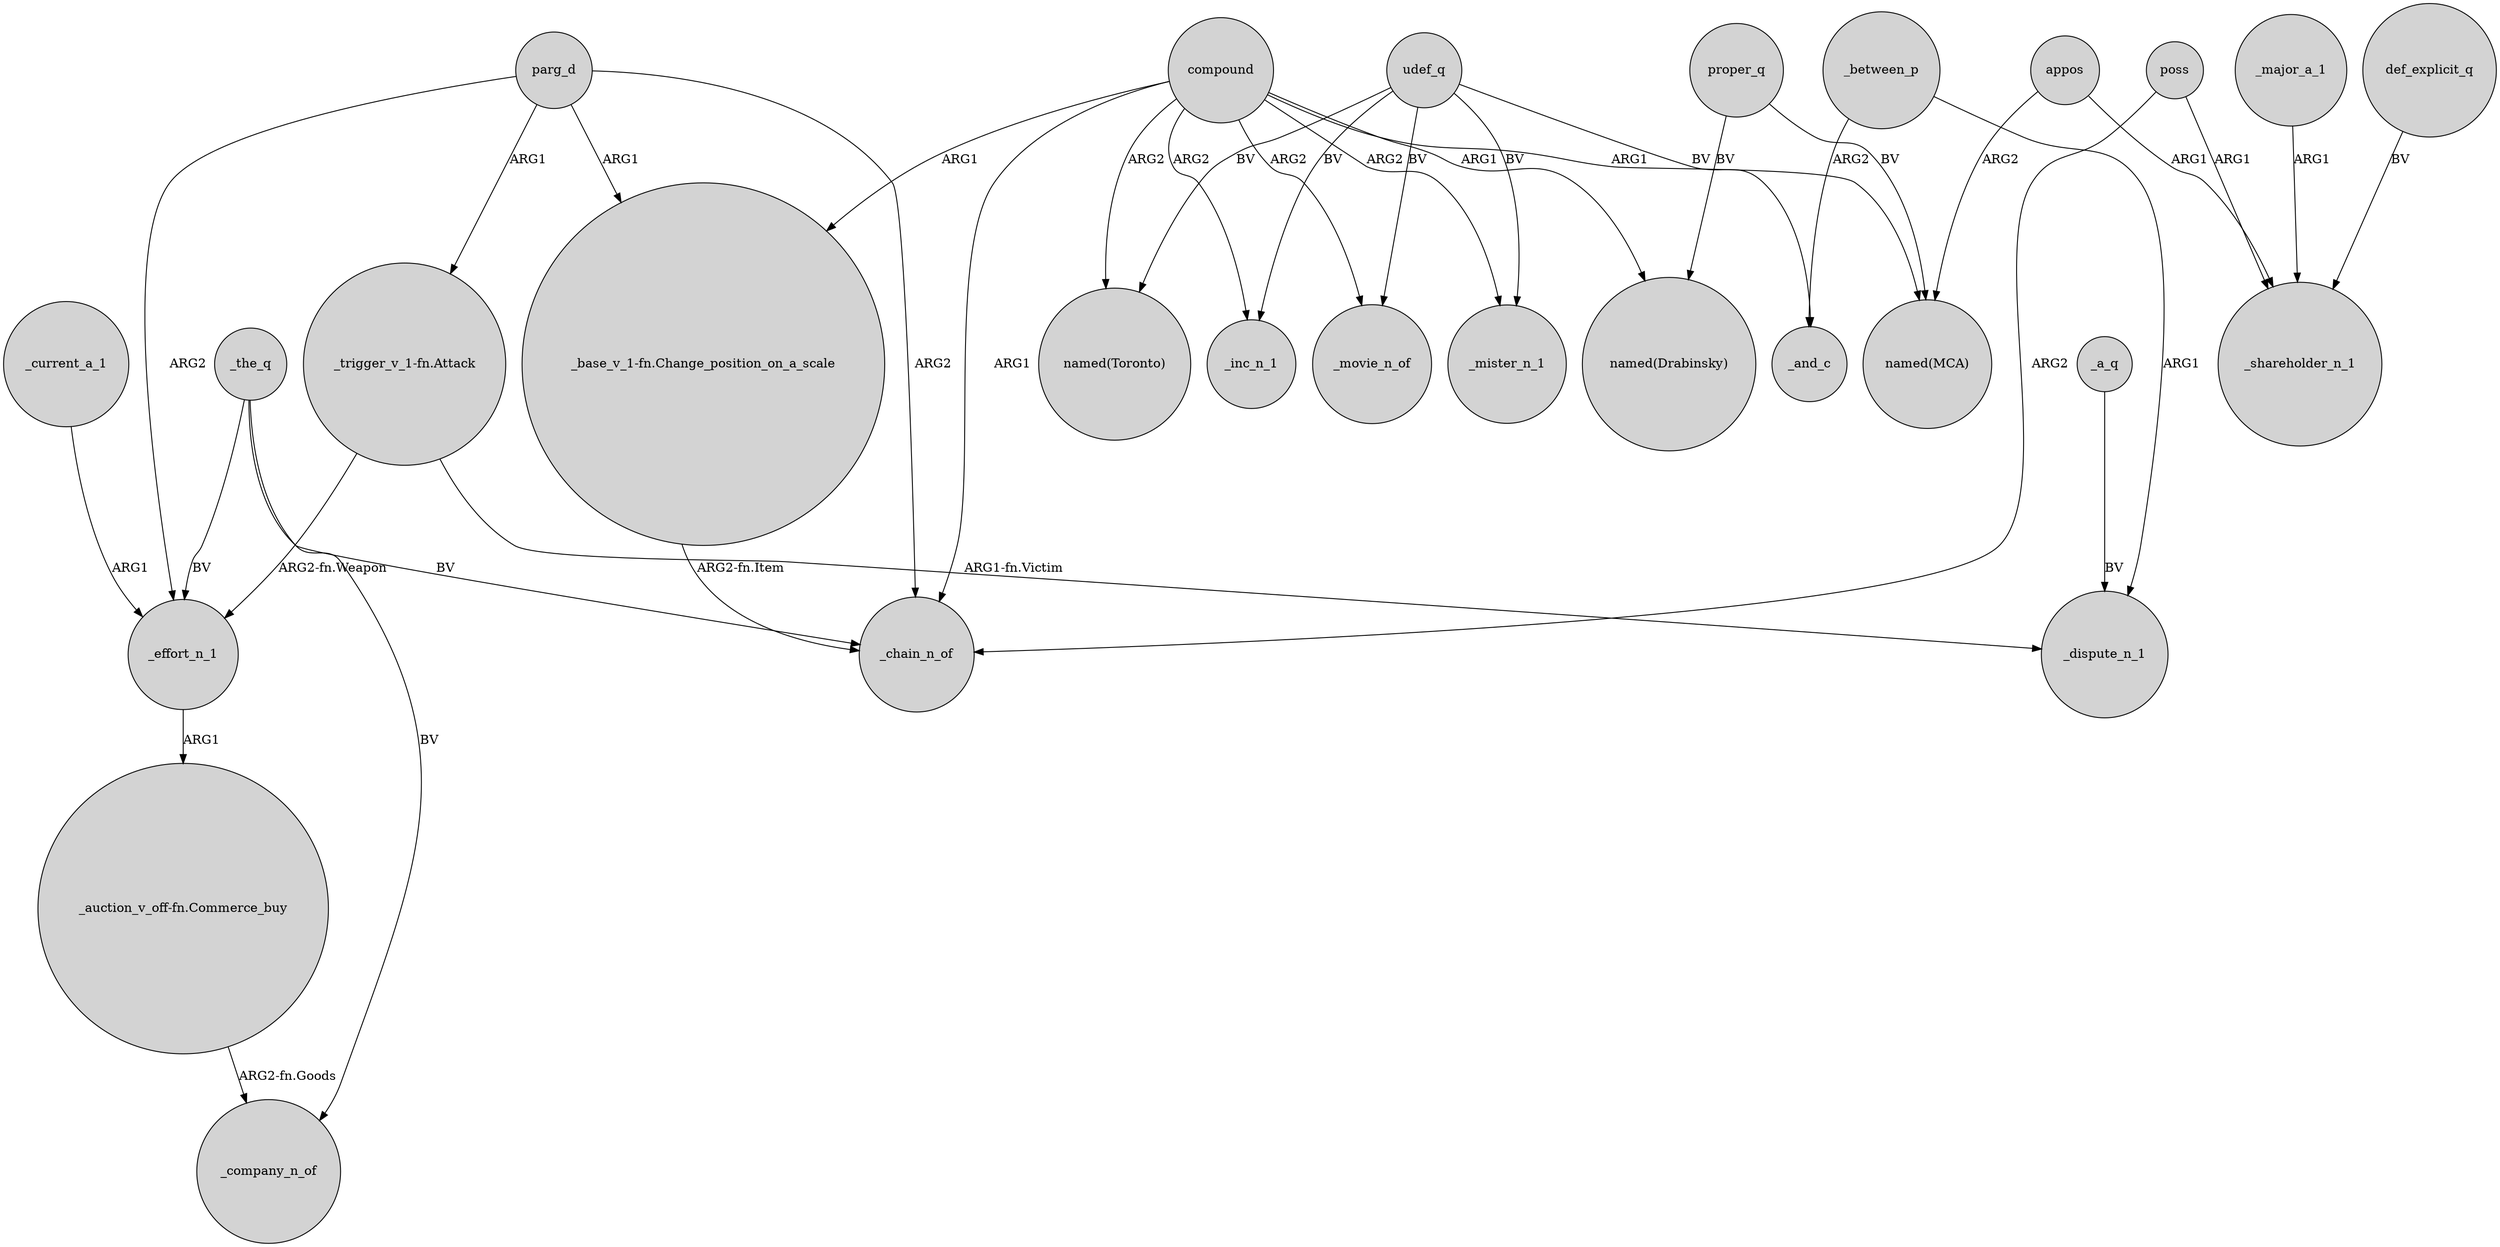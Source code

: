 digraph {
	node [shape=circle style=filled]
	"_trigger_v_1-fn.Attack" -> _effort_n_1 [label="ARG2-fn.Weapon"]
	compound -> _mister_n_1 [label=ARG2]
	_major_a_1 -> _shareholder_n_1 [label=ARG1]
	poss -> _chain_n_of [label=ARG2]
	parg_d -> _chain_n_of [label=ARG2]
	_a_q -> _dispute_n_1 [label=BV]
	compound -> _chain_n_of [label=ARG1]
	parg_d -> "_base_v_1-fn.Change_position_on_a_scale" [label=ARG1]
	compound -> "named(Drabinsky)" [label=ARG1]
	"_auction_v_off-fn.Commerce_buy" -> _company_n_of [label="ARG2-fn.Goods"]
	_current_a_1 -> _effort_n_1 [label=ARG1]
	"_trigger_v_1-fn.Attack" -> _dispute_n_1 [label="ARG1-fn.Victim"]
	proper_q -> "named(Drabinsky)" [label=BV]
	udef_q -> _and_c [label=BV]
	udef_q -> _mister_n_1 [label=BV]
	proper_q -> "named(MCA)" [label=BV]
	udef_q -> _movie_n_of [label=BV]
	parg_d -> _effort_n_1 [label=ARG2]
	parg_d -> "_trigger_v_1-fn.Attack" [label=ARG1]
	udef_q -> _inc_n_1 [label=BV]
	_effort_n_1 -> "_auction_v_off-fn.Commerce_buy" [label=ARG1]
	compound -> _inc_n_1 [label=ARG2]
	"_base_v_1-fn.Change_position_on_a_scale" -> _chain_n_of [label="ARG2-fn.Item"]
	def_explicit_q -> _shareholder_n_1 [label=BV]
	poss -> _shareholder_n_1 [label=ARG1]
	compound -> "named(MCA)" [label=ARG1]
	compound -> "named(Toronto)" [label=ARG2]
	_the_q -> _chain_n_of [label=BV]
	compound -> "_base_v_1-fn.Change_position_on_a_scale" [label=ARG1]
	_between_p -> _dispute_n_1 [label=ARG1]
	udef_q -> "named(Toronto)" [label=BV]
	appos -> _shareholder_n_1 [label=ARG1]
	compound -> _movie_n_of [label=ARG2]
	appos -> "named(MCA)" [label=ARG2]
	_the_q -> _effort_n_1 [label=BV]
	_the_q -> _company_n_of [label=BV]
	_between_p -> _and_c [label=ARG2]
}
